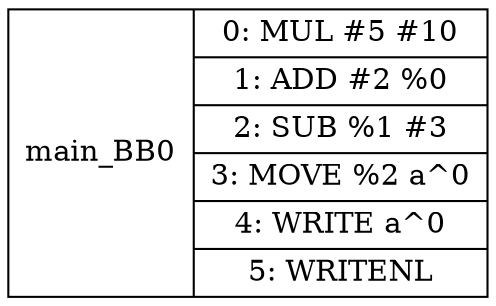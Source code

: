 diGraph G { 
main_BB0 [shape=record, label="<b>main_BB0| {0: MUL #5 #10|1: ADD #2 %0|2: SUB %1 #3|3: MOVE %2 a^0|4: WRITE a^0|5: WRITENL }"];



}